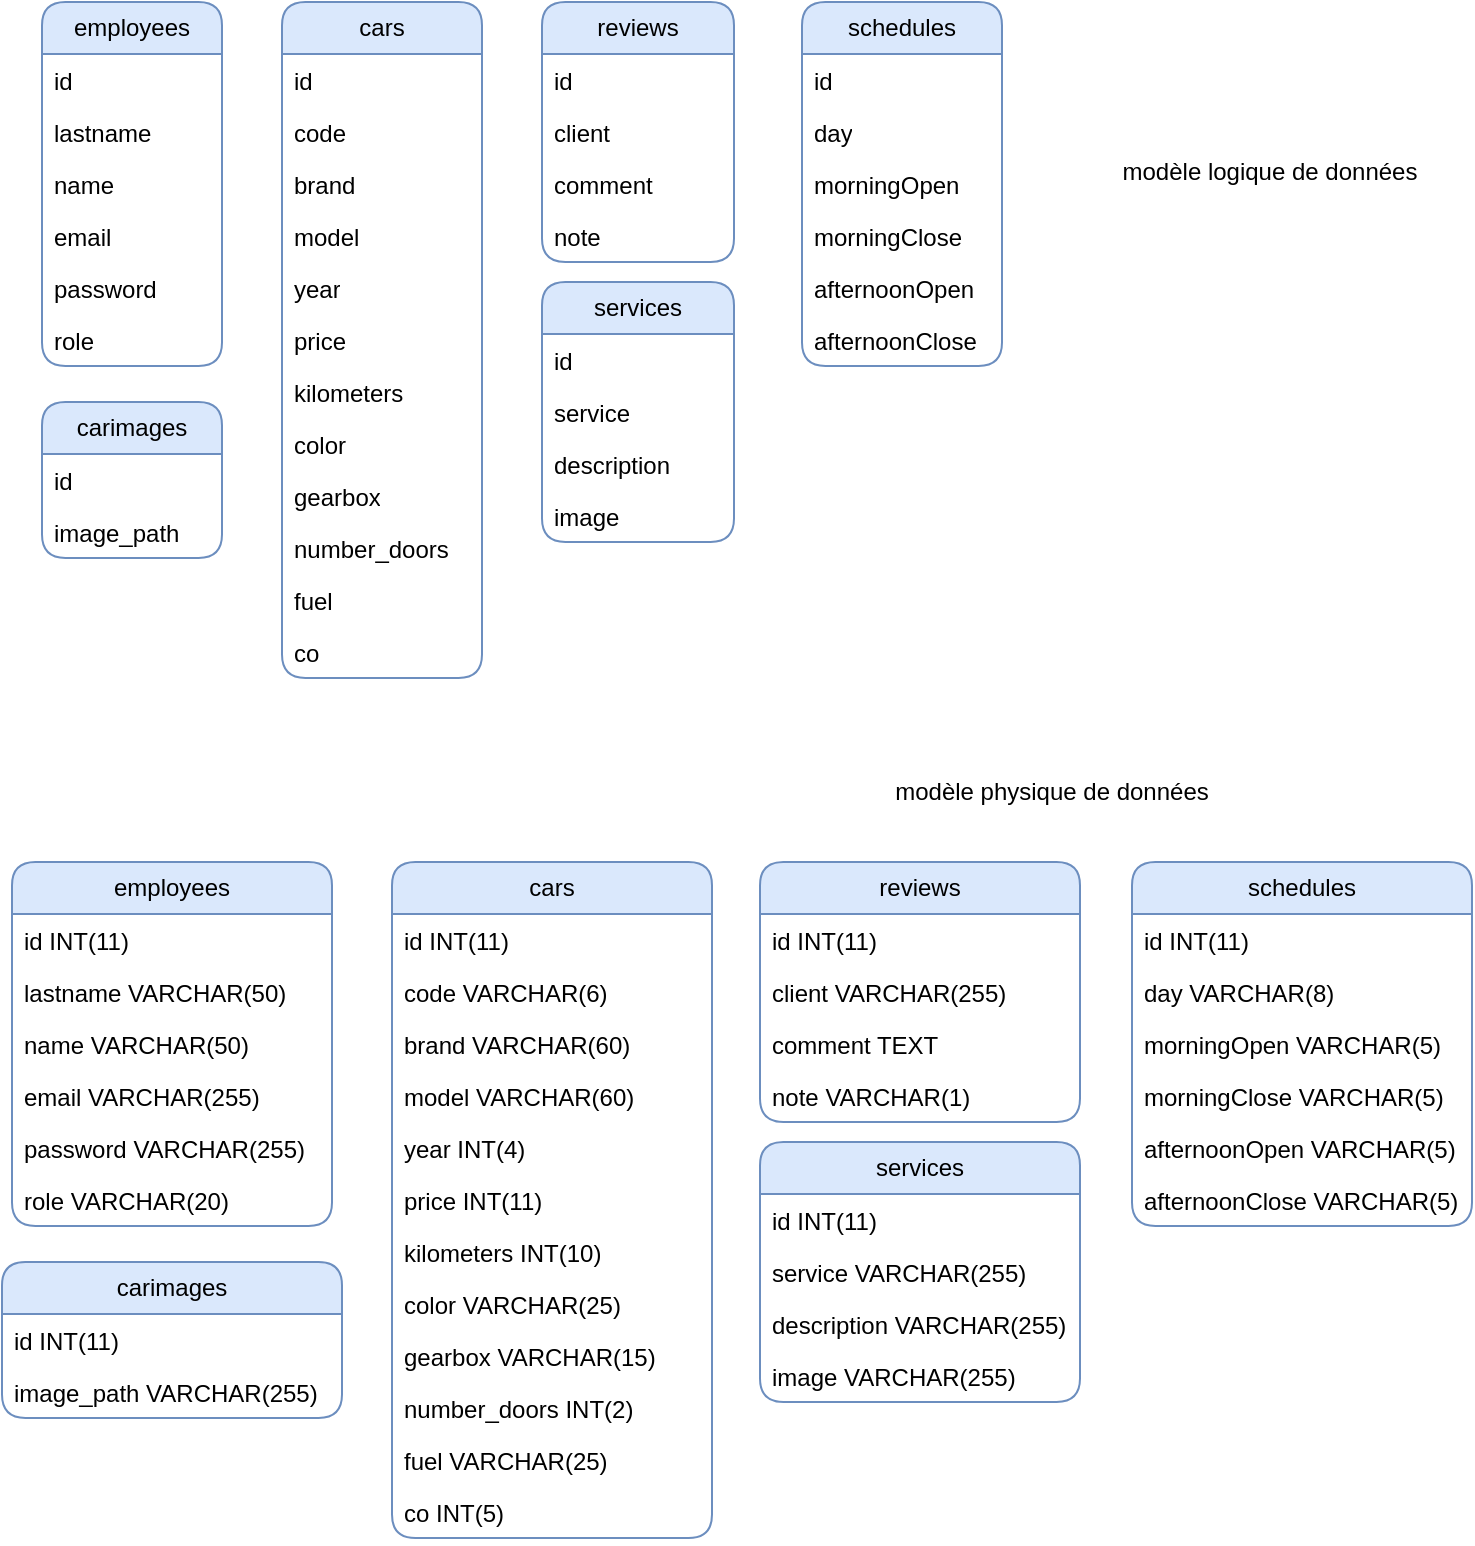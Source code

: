<mxfile>
    <diagram name="Page-1" id="iXULA0m0BFd5c9OlNlwj">
        <mxGraphModel dx="973" dy="607" grid="1" gridSize="10" guides="1" tooltips="1" connect="1" arrows="1" fold="1" page="1" pageScale="1" pageWidth="827" pageHeight="1169" math="0" shadow="0">
            <root>
                <mxCell id="0"/>
                <mxCell id="1" parent="0"/>
                <mxCell id="zjjQj5REwBlhekVhIAdk-1" value="employees" style="swimlane;fontStyle=0;childLayout=stackLayout;horizontal=1;startSize=26;horizontalStack=0;resizeParent=1;resizeParentMax=0;resizeLast=0;collapsible=1;marginBottom=0;whiteSpace=wrap;html=1;rounded=1;fillColor=#dae8fc;strokeColor=#6c8ebf;" parent="1" vertex="1">
                    <mxGeometry x="65" y="480" width="160" height="182" as="geometry"/>
                </mxCell>
                <mxCell id="zjjQj5REwBlhekVhIAdk-2" value="id INT(11)" style="text;align=left;verticalAlign=top;spacingLeft=4;spacingRight=4;overflow=hidden;rotatable=0;points=[[0,0.5],[1,0.5]];portConstraint=eastwest;whiteSpace=wrap;html=1;" parent="zjjQj5REwBlhekVhIAdk-1" vertex="1">
                    <mxGeometry y="26" width="160" height="26" as="geometry"/>
                </mxCell>
                <mxCell id="zjjQj5REwBlhekVhIAdk-3" value="lastname VARCHAR(50)" style="text;align=left;verticalAlign=top;spacingLeft=4;spacingRight=4;overflow=hidden;rotatable=0;points=[[0,0.5],[1,0.5]];portConstraint=eastwest;whiteSpace=wrap;html=1;" parent="zjjQj5REwBlhekVhIAdk-1" vertex="1">
                    <mxGeometry y="52" width="160" height="26" as="geometry"/>
                </mxCell>
                <mxCell id="zjjQj5REwBlhekVhIAdk-4" value="name VARCHAR(50)" style="text;align=left;verticalAlign=top;spacingLeft=4;spacingRight=4;overflow=hidden;rotatable=0;points=[[0,0.5],[1,0.5]];portConstraint=eastwest;whiteSpace=wrap;html=1;" parent="zjjQj5REwBlhekVhIAdk-1" vertex="1">
                    <mxGeometry y="78" width="160" height="26" as="geometry"/>
                </mxCell>
                <mxCell id="zjjQj5REwBlhekVhIAdk-5" value="email VARCHAR(255)" style="text;align=left;verticalAlign=top;spacingLeft=4;spacingRight=4;overflow=hidden;rotatable=0;points=[[0,0.5],[1,0.5]];portConstraint=eastwest;whiteSpace=wrap;html=1;" parent="zjjQj5REwBlhekVhIAdk-1" vertex="1">
                    <mxGeometry y="104" width="160" height="26" as="geometry"/>
                </mxCell>
                <mxCell id="zjjQj5REwBlhekVhIAdk-6" value="password VARCHAR(255)" style="text;align=left;verticalAlign=top;spacingLeft=4;spacingRight=4;overflow=hidden;rotatable=0;points=[[0,0.5],[1,0.5]];portConstraint=eastwest;whiteSpace=wrap;html=1;" parent="zjjQj5REwBlhekVhIAdk-1" vertex="1">
                    <mxGeometry y="130" width="160" height="26" as="geometry"/>
                </mxCell>
                <mxCell id="zjjQj5REwBlhekVhIAdk-7" value="role VARCHAR(20)" style="text;align=left;verticalAlign=top;spacingLeft=4;spacingRight=4;overflow=hidden;rotatable=0;points=[[0,0.5],[1,0.5]];portConstraint=eastwest;whiteSpace=wrap;html=1;" parent="zjjQj5REwBlhekVhIAdk-1" vertex="1">
                    <mxGeometry y="156" width="160" height="26" as="geometry"/>
                </mxCell>
                <mxCell id="zjjQj5REwBlhekVhIAdk-8" value="cars" style="swimlane;fontStyle=0;childLayout=stackLayout;horizontal=1;startSize=26;horizontalStack=0;resizeParent=1;resizeParentMax=0;resizeLast=0;collapsible=1;marginBottom=0;whiteSpace=wrap;html=1;rounded=1;fillColor=#dae8fc;strokeColor=#6c8ebf;" parent="1" vertex="1">
                    <mxGeometry x="255" y="480" width="160" height="338" as="geometry"/>
                </mxCell>
                <mxCell id="zjjQj5REwBlhekVhIAdk-9" value="id INT(11)" style="text;align=left;verticalAlign=top;spacingLeft=4;spacingRight=4;overflow=hidden;rotatable=0;points=[[0,0.5],[1,0.5]];portConstraint=eastwest;whiteSpace=wrap;html=1;" parent="zjjQj5REwBlhekVhIAdk-8" vertex="1">
                    <mxGeometry y="26" width="160" height="26" as="geometry"/>
                </mxCell>
                <mxCell id="zjjQj5REwBlhekVhIAdk-10" value="code VARCHAR(6)" style="text;align=left;verticalAlign=top;spacingLeft=4;spacingRight=4;overflow=hidden;rotatable=0;points=[[0,0.5],[1,0.5]];portConstraint=eastwest;whiteSpace=wrap;html=1;" parent="zjjQj5REwBlhekVhIAdk-8" vertex="1">
                    <mxGeometry y="52" width="160" height="26" as="geometry"/>
                </mxCell>
                <mxCell id="zjjQj5REwBlhekVhIAdk-11" value="brand VARCHAR(60)" style="text;align=left;verticalAlign=top;spacingLeft=4;spacingRight=4;overflow=hidden;rotatable=0;points=[[0,0.5],[1,0.5]];portConstraint=eastwest;whiteSpace=wrap;html=1;" parent="zjjQj5REwBlhekVhIAdk-8" vertex="1">
                    <mxGeometry y="78" width="160" height="26" as="geometry"/>
                </mxCell>
                <mxCell id="zjjQj5REwBlhekVhIAdk-12" value="model VARCHAR(60)" style="text;align=left;verticalAlign=top;spacingLeft=4;spacingRight=4;overflow=hidden;rotatable=0;points=[[0,0.5],[1,0.5]];portConstraint=eastwest;whiteSpace=wrap;html=1;" parent="zjjQj5REwBlhekVhIAdk-8" vertex="1">
                    <mxGeometry y="104" width="160" height="26" as="geometry"/>
                </mxCell>
                <mxCell id="zjjQj5REwBlhekVhIAdk-13" value="year INT(4)" style="text;align=left;verticalAlign=top;spacingLeft=4;spacingRight=4;overflow=hidden;rotatable=0;points=[[0,0.5],[1,0.5]];portConstraint=eastwest;whiteSpace=wrap;html=1;" parent="zjjQj5REwBlhekVhIAdk-8" vertex="1">
                    <mxGeometry y="130" width="160" height="26" as="geometry"/>
                </mxCell>
                <mxCell id="zjjQj5REwBlhekVhIAdk-14" value="price INT(11)" style="text;align=left;verticalAlign=top;spacingLeft=4;spacingRight=4;overflow=hidden;rotatable=0;points=[[0,0.5],[1,0.5]];portConstraint=eastwest;whiteSpace=wrap;html=1;" parent="zjjQj5REwBlhekVhIAdk-8" vertex="1">
                    <mxGeometry y="156" width="160" height="26" as="geometry"/>
                </mxCell>
                <mxCell id="zjjQj5REwBlhekVhIAdk-15" value="kilometers INT(10)" style="text;align=left;verticalAlign=top;spacingLeft=4;spacingRight=4;overflow=hidden;rotatable=0;points=[[0,0.5],[1,0.5]];portConstraint=eastwest;whiteSpace=wrap;html=1;" parent="zjjQj5REwBlhekVhIAdk-8" vertex="1">
                    <mxGeometry y="182" width="160" height="26" as="geometry"/>
                </mxCell>
                <mxCell id="zjjQj5REwBlhekVhIAdk-16" value="color VARCHAR(25)" style="text;align=left;verticalAlign=top;spacingLeft=4;spacingRight=4;overflow=hidden;rotatable=0;points=[[0,0.5],[1,0.5]];portConstraint=eastwest;whiteSpace=wrap;html=1;" parent="zjjQj5REwBlhekVhIAdk-8" vertex="1">
                    <mxGeometry y="208" width="160" height="26" as="geometry"/>
                </mxCell>
                <mxCell id="zjjQj5REwBlhekVhIAdk-17" value="gearbox VARCHAR(15)" style="text;align=left;verticalAlign=top;spacingLeft=4;spacingRight=4;overflow=hidden;rotatable=0;points=[[0,0.5],[1,0.5]];portConstraint=eastwest;whiteSpace=wrap;html=1;" parent="zjjQj5REwBlhekVhIAdk-8" vertex="1">
                    <mxGeometry y="234" width="160" height="26" as="geometry"/>
                </mxCell>
                <mxCell id="zjjQj5REwBlhekVhIAdk-18" value="number_doors INT(2)" style="text;align=left;verticalAlign=top;spacingLeft=4;spacingRight=4;overflow=hidden;rotatable=0;points=[[0,0.5],[1,0.5]];portConstraint=eastwest;whiteSpace=wrap;html=1;" parent="zjjQj5REwBlhekVhIAdk-8" vertex="1">
                    <mxGeometry y="260" width="160" height="26" as="geometry"/>
                </mxCell>
                <mxCell id="zjjQj5REwBlhekVhIAdk-19" value="fuel VARCHAR(25)" style="text;align=left;verticalAlign=top;spacingLeft=4;spacingRight=4;overflow=hidden;rotatable=0;points=[[0,0.5],[1,0.5]];portConstraint=eastwest;whiteSpace=wrap;html=1;" parent="zjjQj5REwBlhekVhIAdk-8" vertex="1">
                    <mxGeometry y="286" width="160" height="26" as="geometry"/>
                </mxCell>
                <mxCell id="zjjQj5REwBlhekVhIAdk-20" value="co INT(5)" style="text;align=left;verticalAlign=top;spacingLeft=4;spacingRight=4;overflow=hidden;rotatable=0;points=[[0,0.5],[1,0.5]];portConstraint=eastwest;whiteSpace=wrap;html=1;" parent="zjjQj5REwBlhekVhIAdk-8" vertex="1">
                    <mxGeometry y="312" width="160" height="26" as="geometry"/>
                </mxCell>
                <mxCell id="zjjQj5REwBlhekVhIAdk-21" value="reviews" style="swimlane;fontStyle=0;childLayout=stackLayout;horizontal=1;startSize=26;horizontalStack=0;resizeParent=1;resizeParentMax=0;resizeLast=0;collapsible=1;marginBottom=0;whiteSpace=wrap;html=1;rounded=1;fillColor=#dae8fc;strokeColor=#6c8ebf;" parent="1" vertex="1">
                    <mxGeometry x="439" y="480" width="160" height="130" as="geometry"/>
                </mxCell>
                <mxCell id="zjjQj5REwBlhekVhIAdk-22" value="id INT(11)" style="text;align=left;verticalAlign=top;spacingLeft=4;spacingRight=4;overflow=hidden;rotatable=0;points=[[0,0.5],[1,0.5]];portConstraint=eastwest;whiteSpace=wrap;html=1;" parent="zjjQj5REwBlhekVhIAdk-21" vertex="1">
                    <mxGeometry y="26" width="160" height="26" as="geometry"/>
                </mxCell>
                <mxCell id="zjjQj5REwBlhekVhIAdk-23" value="client VARCHAR(255)" style="text;align=left;verticalAlign=top;spacingLeft=4;spacingRight=4;overflow=hidden;rotatable=0;points=[[0,0.5],[1,0.5]];portConstraint=eastwest;whiteSpace=wrap;html=1;" parent="zjjQj5REwBlhekVhIAdk-21" vertex="1">
                    <mxGeometry y="52" width="160" height="26" as="geometry"/>
                </mxCell>
                <mxCell id="zjjQj5REwBlhekVhIAdk-24" value="comment TEXT" style="text;align=left;verticalAlign=top;spacingLeft=4;spacingRight=4;overflow=hidden;rotatable=0;points=[[0,0.5],[1,0.5]];portConstraint=eastwest;whiteSpace=wrap;html=1;" parent="zjjQj5REwBlhekVhIAdk-21" vertex="1">
                    <mxGeometry y="78" width="160" height="26" as="geometry"/>
                </mxCell>
                <mxCell id="zjjQj5REwBlhekVhIAdk-25" value="note VARCHAR(1)" style="text;align=left;verticalAlign=top;spacingLeft=4;spacingRight=4;overflow=hidden;rotatable=0;points=[[0,0.5],[1,0.5]];portConstraint=eastwest;whiteSpace=wrap;html=1;" parent="zjjQj5REwBlhekVhIAdk-21" vertex="1">
                    <mxGeometry y="104" width="160" height="26" as="geometry"/>
                </mxCell>
                <mxCell id="zjjQj5REwBlhekVhIAdk-26" value="services" style="swimlane;fontStyle=0;childLayout=stackLayout;horizontal=1;startSize=26;horizontalStack=0;resizeParent=1;resizeParentMax=0;resizeLast=0;collapsible=1;marginBottom=0;whiteSpace=wrap;html=1;rounded=1;fillColor=#dae8fc;strokeColor=#6c8ebf;" parent="1" vertex="1">
                    <mxGeometry x="439" y="620" width="160" height="130" as="geometry"/>
                </mxCell>
                <mxCell id="zjjQj5REwBlhekVhIAdk-27" value="id INT(11)&amp;nbsp;" style="text;align=left;verticalAlign=top;spacingLeft=4;spacingRight=4;overflow=hidden;rotatable=0;points=[[0,0.5],[1,0.5]];portConstraint=eastwest;whiteSpace=wrap;html=1;" parent="zjjQj5REwBlhekVhIAdk-26" vertex="1">
                    <mxGeometry y="26" width="160" height="26" as="geometry"/>
                </mxCell>
                <mxCell id="zjjQj5REwBlhekVhIAdk-28" value="service VARCHAR(255)" style="text;align=left;verticalAlign=top;spacingLeft=4;spacingRight=4;overflow=hidden;rotatable=0;points=[[0,0.5],[1,0.5]];portConstraint=eastwest;whiteSpace=wrap;html=1;" parent="zjjQj5REwBlhekVhIAdk-26" vertex="1">
                    <mxGeometry y="52" width="160" height="26" as="geometry"/>
                </mxCell>
                <mxCell id="zjjQj5REwBlhekVhIAdk-29" value="description VARCHAR(255)" style="text;align=left;verticalAlign=top;spacingLeft=4;spacingRight=4;overflow=hidden;rotatable=0;points=[[0,0.5],[1,0.5]];portConstraint=eastwest;whiteSpace=wrap;html=1;" parent="zjjQj5REwBlhekVhIAdk-26" vertex="1">
                    <mxGeometry y="78" width="160" height="26" as="geometry"/>
                </mxCell>
                <mxCell id="zjjQj5REwBlhekVhIAdk-30" value="image VARCHAR(255)" style="text;align=left;verticalAlign=top;spacingLeft=4;spacingRight=4;overflow=hidden;rotatable=0;points=[[0,0.5],[1,0.5]];portConstraint=eastwest;whiteSpace=wrap;html=1;" parent="zjjQj5REwBlhekVhIAdk-26" vertex="1">
                    <mxGeometry y="104" width="160" height="26" as="geometry"/>
                </mxCell>
                <mxCell id="zjjQj5REwBlhekVhIAdk-31" value="schedules" style="swimlane;fontStyle=0;childLayout=stackLayout;horizontal=1;startSize=26;horizontalStack=0;resizeParent=1;resizeParentMax=0;resizeLast=0;collapsible=1;marginBottom=0;whiteSpace=wrap;html=1;rounded=1;fillColor=#dae8fc;strokeColor=#6c8ebf;" parent="1" vertex="1">
                    <mxGeometry x="625" y="480" width="170" height="182" as="geometry"/>
                </mxCell>
                <mxCell id="zjjQj5REwBlhekVhIAdk-32" value="id INT(11)" style="text;align=left;verticalAlign=top;spacingLeft=4;spacingRight=4;overflow=hidden;rotatable=0;points=[[0,0.5],[1,0.5]];portConstraint=eastwest;whiteSpace=wrap;html=1;" parent="zjjQj5REwBlhekVhIAdk-31" vertex="1">
                    <mxGeometry y="26" width="170" height="26" as="geometry"/>
                </mxCell>
                <mxCell id="zjjQj5REwBlhekVhIAdk-33" value="day VARCHAR(8)" style="text;align=left;verticalAlign=top;spacingLeft=4;spacingRight=4;overflow=hidden;rotatable=0;points=[[0,0.5],[1,0.5]];portConstraint=eastwest;whiteSpace=wrap;html=1;" parent="zjjQj5REwBlhekVhIAdk-31" vertex="1">
                    <mxGeometry y="52" width="170" height="26" as="geometry"/>
                </mxCell>
                <mxCell id="zjjQj5REwBlhekVhIAdk-34" value="morningOpen VARCHAR(5)" style="text;align=left;verticalAlign=top;spacingLeft=4;spacingRight=4;overflow=hidden;rotatable=0;points=[[0,0.5],[1,0.5]];portConstraint=eastwest;whiteSpace=wrap;html=1;" parent="zjjQj5REwBlhekVhIAdk-31" vertex="1">
                    <mxGeometry y="78" width="170" height="26" as="geometry"/>
                </mxCell>
                <mxCell id="zjjQj5REwBlhekVhIAdk-35" value="morningClose VARCHAR(5)" style="text;align=left;verticalAlign=top;spacingLeft=4;spacingRight=4;overflow=hidden;rotatable=0;points=[[0,0.5],[1,0.5]];portConstraint=eastwest;whiteSpace=wrap;html=1;" parent="zjjQj5REwBlhekVhIAdk-31" vertex="1">
                    <mxGeometry y="104" width="170" height="26" as="geometry"/>
                </mxCell>
                <mxCell id="zjjQj5REwBlhekVhIAdk-36" value="afternoonOpen VARCHAR(5)" style="text;align=left;verticalAlign=top;spacingLeft=4;spacingRight=4;overflow=hidden;rotatable=0;points=[[0,0.5],[1,0.5]];portConstraint=eastwest;whiteSpace=wrap;html=1;" parent="zjjQj5REwBlhekVhIAdk-31" vertex="1">
                    <mxGeometry y="130" width="170" height="26" as="geometry"/>
                </mxCell>
                <mxCell id="zjjQj5REwBlhekVhIAdk-37" value="afternoonClose VARCHAR(5)" style="text;align=left;verticalAlign=top;spacingLeft=4;spacingRight=4;overflow=hidden;rotatable=0;points=[[0,0.5],[1,0.5]];portConstraint=eastwest;whiteSpace=wrap;html=1;" parent="zjjQj5REwBlhekVhIAdk-31" vertex="1">
                    <mxGeometry y="156" width="170" height="26" as="geometry"/>
                </mxCell>
                <mxCell id="zjjQj5REwBlhekVhIAdk-38" value="carimages" style="swimlane;fontStyle=0;childLayout=stackLayout;horizontal=1;startSize=26;horizontalStack=0;resizeParent=1;resizeParentMax=0;resizeLast=0;collapsible=1;marginBottom=0;whiteSpace=wrap;html=1;rounded=1;fillColor=#dae8fc;strokeColor=#6c8ebf;" parent="1" vertex="1">
                    <mxGeometry x="60" y="680" width="170" height="78" as="geometry"/>
                </mxCell>
                <mxCell id="zjjQj5REwBlhekVhIAdk-39" value="id INT(11)" style="text;align=left;verticalAlign=top;spacingLeft=4;spacingRight=4;overflow=hidden;rotatable=0;points=[[0,0.5],[1,0.5]];portConstraint=eastwest;whiteSpace=wrap;html=1;" parent="zjjQj5REwBlhekVhIAdk-38" vertex="1">
                    <mxGeometry y="26" width="170" height="26" as="geometry"/>
                </mxCell>
                <mxCell id="zjjQj5REwBlhekVhIAdk-40" value="image_path VARCHAR(255)" style="text;align=left;verticalAlign=top;spacingLeft=4;spacingRight=4;overflow=hidden;rotatable=0;points=[[0,0.5],[1,0.5]];portConstraint=eastwest;whiteSpace=wrap;html=1;" parent="zjjQj5REwBlhekVhIAdk-38" vertex="1">
                    <mxGeometry y="52" width="170" height="26" as="geometry"/>
                </mxCell>
                <mxCell id="YCO_jgexG7Z6aUbR4PIs-1" value="employees" style="swimlane;fontStyle=0;childLayout=stackLayout;horizontal=1;startSize=26;horizontalStack=0;resizeParent=1;resizeParentMax=0;resizeLast=0;collapsible=1;marginBottom=0;whiteSpace=wrap;html=1;rounded=1;fillColor=#dae8fc;strokeColor=#6c8ebf;" parent="1" vertex="1">
                    <mxGeometry x="80" y="50" width="90" height="182" as="geometry"/>
                </mxCell>
                <mxCell id="YCO_jgexG7Z6aUbR4PIs-2" value="id&amp;nbsp;" style="text;align=left;verticalAlign=top;spacingLeft=4;spacingRight=4;overflow=hidden;rotatable=0;points=[[0,0.5],[1,0.5]];portConstraint=eastwest;whiteSpace=wrap;html=1;" parent="YCO_jgexG7Z6aUbR4PIs-1" vertex="1">
                    <mxGeometry y="26" width="90" height="26" as="geometry"/>
                </mxCell>
                <mxCell id="YCO_jgexG7Z6aUbR4PIs-3" value="lastname&amp;nbsp;" style="text;align=left;verticalAlign=top;spacingLeft=4;spacingRight=4;overflow=hidden;rotatable=0;points=[[0,0.5],[1,0.5]];portConstraint=eastwest;whiteSpace=wrap;html=1;" parent="YCO_jgexG7Z6aUbR4PIs-1" vertex="1">
                    <mxGeometry y="52" width="90" height="26" as="geometry"/>
                </mxCell>
                <mxCell id="YCO_jgexG7Z6aUbR4PIs-4" value="name" style="text;align=left;verticalAlign=top;spacingLeft=4;spacingRight=4;overflow=hidden;rotatable=0;points=[[0,0.5],[1,0.5]];portConstraint=eastwest;whiteSpace=wrap;html=1;" parent="YCO_jgexG7Z6aUbR4PIs-1" vertex="1">
                    <mxGeometry y="78" width="90" height="26" as="geometry"/>
                </mxCell>
                <mxCell id="YCO_jgexG7Z6aUbR4PIs-5" value="email" style="text;align=left;verticalAlign=top;spacingLeft=4;spacingRight=4;overflow=hidden;rotatable=0;points=[[0,0.5],[1,0.5]];portConstraint=eastwest;whiteSpace=wrap;html=1;" parent="YCO_jgexG7Z6aUbR4PIs-1" vertex="1">
                    <mxGeometry y="104" width="90" height="26" as="geometry"/>
                </mxCell>
                <mxCell id="YCO_jgexG7Z6aUbR4PIs-6" value="password" style="text;align=left;verticalAlign=top;spacingLeft=4;spacingRight=4;overflow=hidden;rotatable=0;points=[[0,0.5],[1,0.5]];portConstraint=eastwest;whiteSpace=wrap;html=1;" parent="YCO_jgexG7Z6aUbR4PIs-1" vertex="1">
                    <mxGeometry y="130" width="90" height="26" as="geometry"/>
                </mxCell>
                <mxCell id="YCO_jgexG7Z6aUbR4PIs-7" value="role&amp;nbsp;" style="text;align=left;verticalAlign=top;spacingLeft=4;spacingRight=4;overflow=hidden;rotatable=0;points=[[0,0.5],[1,0.5]];portConstraint=eastwest;whiteSpace=wrap;html=1;" parent="YCO_jgexG7Z6aUbR4PIs-1" vertex="1">
                    <mxGeometry y="156" width="90" height="26" as="geometry"/>
                </mxCell>
                <mxCell id="YCO_jgexG7Z6aUbR4PIs-8" value="cars" style="swimlane;fontStyle=0;childLayout=stackLayout;horizontal=1;startSize=26;horizontalStack=0;resizeParent=1;resizeParentMax=0;resizeLast=0;collapsible=1;marginBottom=0;whiteSpace=wrap;html=1;rounded=1;fillColor=#dae8fc;strokeColor=#6c8ebf;" parent="1" vertex="1">
                    <mxGeometry x="200" y="50" width="100" height="338" as="geometry"/>
                </mxCell>
                <mxCell id="YCO_jgexG7Z6aUbR4PIs-9" value="id&amp;nbsp;" style="text;align=left;verticalAlign=top;spacingLeft=4;spacingRight=4;overflow=hidden;rotatable=0;points=[[0,0.5],[1,0.5]];portConstraint=eastwest;whiteSpace=wrap;html=1;" parent="YCO_jgexG7Z6aUbR4PIs-8" vertex="1">
                    <mxGeometry y="26" width="100" height="26" as="geometry"/>
                </mxCell>
                <mxCell id="YCO_jgexG7Z6aUbR4PIs-10" value="code&amp;nbsp;" style="text;align=left;verticalAlign=top;spacingLeft=4;spacingRight=4;overflow=hidden;rotatable=0;points=[[0,0.5],[1,0.5]];portConstraint=eastwest;whiteSpace=wrap;html=1;" parent="YCO_jgexG7Z6aUbR4PIs-8" vertex="1">
                    <mxGeometry y="52" width="100" height="26" as="geometry"/>
                </mxCell>
                <mxCell id="YCO_jgexG7Z6aUbR4PIs-11" value="brand" style="text;align=left;verticalAlign=top;spacingLeft=4;spacingRight=4;overflow=hidden;rotatable=0;points=[[0,0.5],[1,0.5]];portConstraint=eastwest;whiteSpace=wrap;html=1;" parent="YCO_jgexG7Z6aUbR4PIs-8" vertex="1">
                    <mxGeometry y="78" width="100" height="26" as="geometry"/>
                </mxCell>
                <mxCell id="YCO_jgexG7Z6aUbR4PIs-12" value="model" style="text;align=left;verticalAlign=top;spacingLeft=4;spacingRight=4;overflow=hidden;rotatable=0;points=[[0,0.5],[1,0.5]];portConstraint=eastwest;whiteSpace=wrap;html=1;" parent="YCO_jgexG7Z6aUbR4PIs-8" vertex="1">
                    <mxGeometry y="104" width="100" height="26" as="geometry"/>
                </mxCell>
                <mxCell id="YCO_jgexG7Z6aUbR4PIs-13" value="year" style="text;align=left;verticalAlign=top;spacingLeft=4;spacingRight=4;overflow=hidden;rotatable=0;points=[[0,0.5],[1,0.5]];portConstraint=eastwest;whiteSpace=wrap;html=1;" parent="YCO_jgexG7Z6aUbR4PIs-8" vertex="1">
                    <mxGeometry y="130" width="100" height="26" as="geometry"/>
                </mxCell>
                <mxCell id="YCO_jgexG7Z6aUbR4PIs-14" value="price" style="text;align=left;verticalAlign=top;spacingLeft=4;spacingRight=4;overflow=hidden;rotatable=0;points=[[0,0.5],[1,0.5]];portConstraint=eastwest;whiteSpace=wrap;html=1;" parent="YCO_jgexG7Z6aUbR4PIs-8" vertex="1">
                    <mxGeometry y="156" width="100" height="26" as="geometry"/>
                </mxCell>
                <mxCell id="YCO_jgexG7Z6aUbR4PIs-15" value="kilometers" style="text;align=left;verticalAlign=top;spacingLeft=4;spacingRight=4;overflow=hidden;rotatable=0;points=[[0,0.5],[1,0.5]];portConstraint=eastwest;whiteSpace=wrap;html=1;" parent="YCO_jgexG7Z6aUbR4PIs-8" vertex="1">
                    <mxGeometry y="182" width="100" height="26" as="geometry"/>
                </mxCell>
                <mxCell id="YCO_jgexG7Z6aUbR4PIs-16" value="color" style="text;align=left;verticalAlign=top;spacingLeft=4;spacingRight=4;overflow=hidden;rotatable=0;points=[[0,0.5],[1,0.5]];portConstraint=eastwest;whiteSpace=wrap;html=1;" parent="YCO_jgexG7Z6aUbR4PIs-8" vertex="1">
                    <mxGeometry y="208" width="100" height="26" as="geometry"/>
                </mxCell>
                <mxCell id="YCO_jgexG7Z6aUbR4PIs-17" value="gearbox" style="text;align=left;verticalAlign=top;spacingLeft=4;spacingRight=4;overflow=hidden;rotatable=0;points=[[0,0.5],[1,0.5]];portConstraint=eastwest;whiteSpace=wrap;html=1;" parent="YCO_jgexG7Z6aUbR4PIs-8" vertex="1">
                    <mxGeometry y="234" width="100" height="26" as="geometry"/>
                </mxCell>
                <mxCell id="YCO_jgexG7Z6aUbR4PIs-18" value="number_doors" style="text;align=left;verticalAlign=top;spacingLeft=4;spacingRight=4;overflow=hidden;rotatable=0;points=[[0,0.5],[1,0.5]];portConstraint=eastwest;whiteSpace=wrap;html=1;" parent="YCO_jgexG7Z6aUbR4PIs-8" vertex="1">
                    <mxGeometry y="260" width="100" height="26" as="geometry"/>
                </mxCell>
                <mxCell id="YCO_jgexG7Z6aUbR4PIs-19" value="fuel" style="text;align=left;verticalAlign=top;spacingLeft=4;spacingRight=4;overflow=hidden;rotatable=0;points=[[0,0.5],[1,0.5]];portConstraint=eastwest;whiteSpace=wrap;html=1;" parent="YCO_jgexG7Z6aUbR4PIs-8" vertex="1">
                    <mxGeometry y="286" width="100" height="26" as="geometry"/>
                </mxCell>
                <mxCell id="YCO_jgexG7Z6aUbR4PIs-20" value="co" style="text;align=left;verticalAlign=top;spacingLeft=4;spacingRight=4;overflow=hidden;rotatable=0;points=[[0,0.5],[1,0.5]];portConstraint=eastwest;whiteSpace=wrap;html=1;" parent="YCO_jgexG7Z6aUbR4PIs-8" vertex="1">
                    <mxGeometry y="312" width="100" height="26" as="geometry"/>
                </mxCell>
                <mxCell id="YCO_jgexG7Z6aUbR4PIs-21" value="reviews" style="swimlane;fontStyle=0;childLayout=stackLayout;horizontal=1;startSize=26;horizontalStack=0;resizeParent=1;resizeParentMax=0;resizeLast=0;collapsible=1;marginBottom=0;whiteSpace=wrap;html=1;rounded=1;fillColor=#dae8fc;strokeColor=#6c8ebf;" parent="1" vertex="1">
                    <mxGeometry x="330" y="50" width="96" height="130" as="geometry"/>
                </mxCell>
                <mxCell id="YCO_jgexG7Z6aUbR4PIs-22" value="id&amp;nbsp;" style="text;align=left;verticalAlign=top;spacingLeft=4;spacingRight=4;overflow=hidden;rotatable=0;points=[[0,0.5],[1,0.5]];portConstraint=eastwest;whiteSpace=wrap;html=1;" parent="YCO_jgexG7Z6aUbR4PIs-21" vertex="1">
                    <mxGeometry y="26" width="96" height="26" as="geometry"/>
                </mxCell>
                <mxCell id="YCO_jgexG7Z6aUbR4PIs-23" value="client&amp;nbsp;" style="text;align=left;verticalAlign=top;spacingLeft=4;spacingRight=4;overflow=hidden;rotatable=0;points=[[0,0.5],[1,0.5]];portConstraint=eastwest;whiteSpace=wrap;html=1;" parent="YCO_jgexG7Z6aUbR4PIs-21" vertex="1">
                    <mxGeometry y="52" width="96" height="26" as="geometry"/>
                </mxCell>
                <mxCell id="YCO_jgexG7Z6aUbR4PIs-24" value="comment&amp;nbsp;" style="text;align=left;verticalAlign=top;spacingLeft=4;spacingRight=4;overflow=hidden;rotatable=0;points=[[0,0.5],[1,0.5]];portConstraint=eastwest;whiteSpace=wrap;html=1;" parent="YCO_jgexG7Z6aUbR4PIs-21" vertex="1">
                    <mxGeometry y="78" width="96" height="26" as="geometry"/>
                </mxCell>
                <mxCell id="YCO_jgexG7Z6aUbR4PIs-25" value="note" style="text;align=left;verticalAlign=top;spacingLeft=4;spacingRight=4;overflow=hidden;rotatable=0;points=[[0,0.5],[1,0.5]];portConstraint=eastwest;whiteSpace=wrap;html=1;" parent="YCO_jgexG7Z6aUbR4PIs-21" vertex="1">
                    <mxGeometry y="104" width="96" height="26" as="geometry"/>
                </mxCell>
                <mxCell id="YCO_jgexG7Z6aUbR4PIs-26" value="services" style="swimlane;fontStyle=0;childLayout=stackLayout;horizontal=1;startSize=26;horizontalStack=0;resizeParent=1;resizeParentMax=0;resizeLast=0;collapsible=1;marginBottom=0;whiteSpace=wrap;html=1;rounded=1;fillColor=#dae8fc;strokeColor=#6c8ebf;" parent="1" vertex="1">
                    <mxGeometry x="330" y="190" width="96" height="130" as="geometry"/>
                </mxCell>
                <mxCell id="YCO_jgexG7Z6aUbR4PIs-27" value="id" style="text;align=left;verticalAlign=top;spacingLeft=4;spacingRight=4;overflow=hidden;rotatable=0;points=[[0,0.5],[1,0.5]];portConstraint=eastwest;whiteSpace=wrap;html=1;" parent="YCO_jgexG7Z6aUbR4PIs-26" vertex="1">
                    <mxGeometry y="26" width="96" height="26" as="geometry"/>
                </mxCell>
                <mxCell id="YCO_jgexG7Z6aUbR4PIs-28" value="service" style="text;align=left;verticalAlign=top;spacingLeft=4;spacingRight=4;overflow=hidden;rotatable=0;points=[[0,0.5],[1,0.5]];portConstraint=eastwest;whiteSpace=wrap;html=1;" parent="YCO_jgexG7Z6aUbR4PIs-26" vertex="1">
                    <mxGeometry y="52" width="96" height="26" as="geometry"/>
                </mxCell>
                <mxCell id="YCO_jgexG7Z6aUbR4PIs-29" value="description" style="text;align=left;verticalAlign=top;spacingLeft=4;spacingRight=4;overflow=hidden;rotatable=0;points=[[0,0.5],[1,0.5]];portConstraint=eastwest;whiteSpace=wrap;html=1;" parent="YCO_jgexG7Z6aUbR4PIs-26" vertex="1">
                    <mxGeometry y="78" width="96" height="26" as="geometry"/>
                </mxCell>
                <mxCell id="YCO_jgexG7Z6aUbR4PIs-30" value="image" style="text;align=left;verticalAlign=top;spacingLeft=4;spacingRight=4;overflow=hidden;rotatable=0;points=[[0,0.5],[1,0.5]];portConstraint=eastwest;whiteSpace=wrap;html=1;" parent="YCO_jgexG7Z6aUbR4PIs-26" vertex="1">
                    <mxGeometry y="104" width="96" height="26" as="geometry"/>
                </mxCell>
                <mxCell id="YCO_jgexG7Z6aUbR4PIs-31" value="schedules" style="swimlane;fontStyle=0;childLayout=stackLayout;horizontal=1;startSize=26;horizontalStack=0;resizeParent=1;resizeParentMax=0;resizeLast=0;collapsible=1;marginBottom=0;whiteSpace=wrap;html=1;rounded=1;fillColor=#dae8fc;strokeColor=#6c8ebf;" parent="1" vertex="1">
                    <mxGeometry x="460" y="50" width="100" height="182" as="geometry"/>
                </mxCell>
                <mxCell id="YCO_jgexG7Z6aUbR4PIs-32" value="id" style="text;align=left;verticalAlign=top;spacingLeft=4;spacingRight=4;overflow=hidden;rotatable=0;points=[[0,0.5],[1,0.5]];portConstraint=eastwest;whiteSpace=wrap;html=1;" parent="YCO_jgexG7Z6aUbR4PIs-31" vertex="1">
                    <mxGeometry y="26" width="100" height="26" as="geometry"/>
                </mxCell>
                <mxCell id="YCO_jgexG7Z6aUbR4PIs-33" value="day" style="text;align=left;verticalAlign=top;spacingLeft=4;spacingRight=4;overflow=hidden;rotatable=0;points=[[0,0.5],[1,0.5]];portConstraint=eastwest;whiteSpace=wrap;html=1;" parent="YCO_jgexG7Z6aUbR4PIs-31" vertex="1">
                    <mxGeometry y="52" width="100" height="26" as="geometry"/>
                </mxCell>
                <mxCell id="YCO_jgexG7Z6aUbR4PIs-34" value="morningOpen" style="text;align=left;verticalAlign=top;spacingLeft=4;spacingRight=4;overflow=hidden;rotatable=0;points=[[0,0.5],[1,0.5]];portConstraint=eastwest;whiteSpace=wrap;html=1;" parent="YCO_jgexG7Z6aUbR4PIs-31" vertex="1">
                    <mxGeometry y="78" width="100" height="26" as="geometry"/>
                </mxCell>
                <mxCell id="YCO_jgexG7Z6aUbR4PIs-35" value="morningClose" style="text;align=left;verticalAlign=top;spacingLeft=4;spacingRight=4;overflow=hidden;rotatable=0;points=[[0,0.5],[1,0.5]];portConstraint=eastwest;whiteSpace=wrap;html=1;" parent="YCO_jgexG7Z6aUbR4PIs-31" vertex="1">
                    <mxGeometry y="104" width="100" height="26" as="geometry"/>
                </mxCell>
                <mxCell id="YCO_jgexG7Z6aUbR4PIs-36" value="afternoonOpen" style="text;align=left;verticalAlign=top;spacingLeft=4;spacingRight=4;overflow=hidden;rotatable=0;points=[[0,0.5],[1,0.5]];portConstraint=eastwest;whiteSpace=wrap;html=1;" parent="YCO_jgexG7Z6aUbR4PIs-31" vertex="1">
                    <mxGeometry y="130" width="100" height="26" as="geometry"/>
                </mxCell>
                <mxCell id="YCO_jgexG7Z6aUbR4PIs-37" value="afternoonClose" style="text;align=left;verticalAlign=top;spacingLeft=4;spacingRight=4;overflow=hidden;rotatable=0;points=[[0,0.5],[1,0.5]];portConstraint=eastwest;whiteSpace=wrap;html=1;" parent="YCO_jgexG7Z6aUbR4PIs-31" vertex="1">
                    <mxGeometry y="156" width="100" height="26" as="geometry"/>
                </mxCell>
                <mxCell id="YCO_jgexG7Z6aUbR4PIs-38" value="carimages" style="swimlane;fontStyle=0;childLayout=stackLayout;horizontal=1;startSize=26;horizontalStack=0;resizeParent=1;resizeParentMax=0;resizeLast=0;collapsible=1;marginBottom=0;whiteSpace=wrap;html=1;rounded=1;fillColor=#dae8fc;strokeColor=#6c8ebf;" parent="1" vertex="1">
                    <mxGeometry x="80" y="250" width="90" height="78" as="geometry"/>
                </mxCell>
                <mxCell id="YCO_jgexG7Z6aUbR4PIs-39" value="id&amp;nbsp;" style="text;align=left;verticalAlign=top;spacingLeft=4;spacingRight=4;overflow=hidden;rotatable=0;points=[[0,0.5],[1,0.5]];portConstraint=eastwest;whiteSpace=wrap;html=1;" parent="YCO_jgexG7Z6aUbR4PIs-38" vertex="1">
                    <mxGeometry y="26" width="90" height="26" as="geometry"/>
                </mxCell>
                <mxCell id="YCO_jgexG7Z6aUbR4PIs-40" value="image_path" style="text;align=left;verticalAlign=top;spacingLeft=4;spacingRight=4;overflow=hidden;rotatable=0;points=[[0,0.5],[1,0.5]];portConstraint=eastwest;whiteSpace=wrap;html=1;" parent="YCO_jgexG7Z6aUbR4PIs-38" vertex="1">
                    <mxGeometry y="52" width="90" height="26" as="geometry"/>
                </mxCell>
                <mxCell id="j5WO9MWpwxkfEhAIazEh-1" value="modèle logique de données" style="text;html=1;strokeColor=none;fillColor=none;align=center;verticalAlign=middle;whiteSpace=wrap;rounded=0;" parent="1" vertex="1">
                    <mxGeometry x="599" y="120" width="190" height="30" as="geometry"/>
                </mxCell>
                <mxCell id="j5WO9MWpwxkfEhAIazEh-2" value="modèle physique de données" style="text;html=1;strokeColor=none;fillColor=none;align=center;verticalAlign=middle;whiteSpace=wrap;rounded=0;" parent="1" vertex="1">
                    <mxGeometry x="490" y="430" width="190" height="30" as="geometry"/>
                </mxCell>
            </root>
        </mxGraphModel>
    </diagram>
</mxfile>